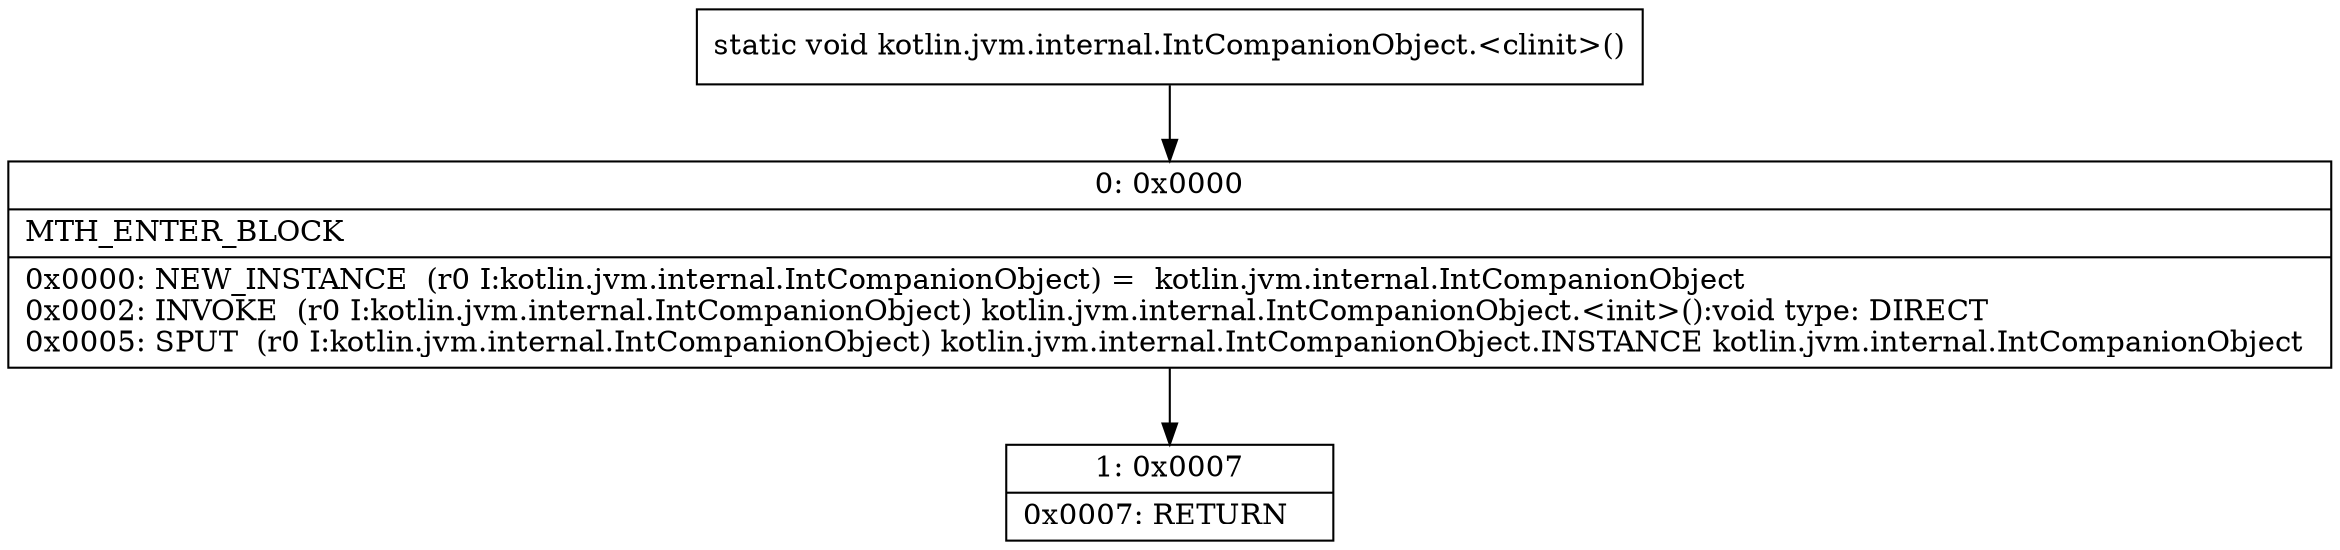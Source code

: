 digraph "CFG forkotlin.jvm.internal.IntCompanionObject.\<clinit\>()V" {
Node_0 [shape=record,label="{0\:\ 0x0000|MTH_ENTER_BLOCK\l|0x0000: NEW_INSTANCE  (r0 I:kotlin.jvm.internal.IntCompanionObject) =  kotlin.jvm.internal.IntCompanionObject \l0x0002: INVOKE  (r0 I:kotlin.jvm.internal.IntCompanionObject) kotlin.jvm.internal.IntCompanionObject.\<init\>():void type: DIRECT \l0x0005: SPUT  (r0 I:kotlin.jvm.internal.IntCompanionObject) kotlin.jvm.internal.IntCompanionObject.INSTANCE kotlin.jvm.internal.IntCompanionObject \l}"];
Node_1 [shape=record,label="{1\:\ 0x0007|0x0007: RETURN   \l}"];
MethodNode[shape=record,label="{static void kotlin.jvm.internal.IntCompanionObject.\<clinit\>() }"];
MethodNode -> Node_0;
Node_0 -> Node_1;
}

